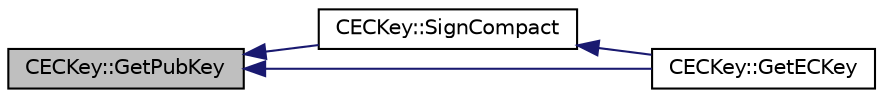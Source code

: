 digraph "CECKey::GetPubKey"
{
  edge [fontname="Helvetica",fontsize="10",labelfontname="Helvetica",labelfontsize="10"];
  node [fontname="Helvetica",fontsize="10",shape=record];
  rankdir="LR";
  Node30 [label="CECKey::GetPubKey",height=0.2,width=0.4,color="black", fillcolor="grey75", style="filled", fontcolor="black"];
  Node30 -> Node31 [dir="back",color="midnightblue",fontsize="10",style="solid",fontname="Helvetica"];
  Node31 [label="CECKey::SignCompact",height=0.2,width=0.4,color="black", fillcolor="white", style="filled",URL="$db/d7f/class_c_e_c_key.html#ae7dae2b7062d1ba864c923e72fb5ede3"];
  Node31 -> Node32 [dir="back",color="midnightblue",fontsize="10",style="solid",fontname="Helvetica"];
  Node32 [label="CECKey::GetECKey",height=0.2,width=0.4,color="black", fillcolor="white", style="filled",URL="$db/d7f/class_c_e_c_key.html#a1a2e6828d8d29d2919d8377cbb14933a"];
  Node30 -> Node32 [dir="back",color="midnightblue",fontsize="10",style="solid",fontname="Helvetica"];
}
